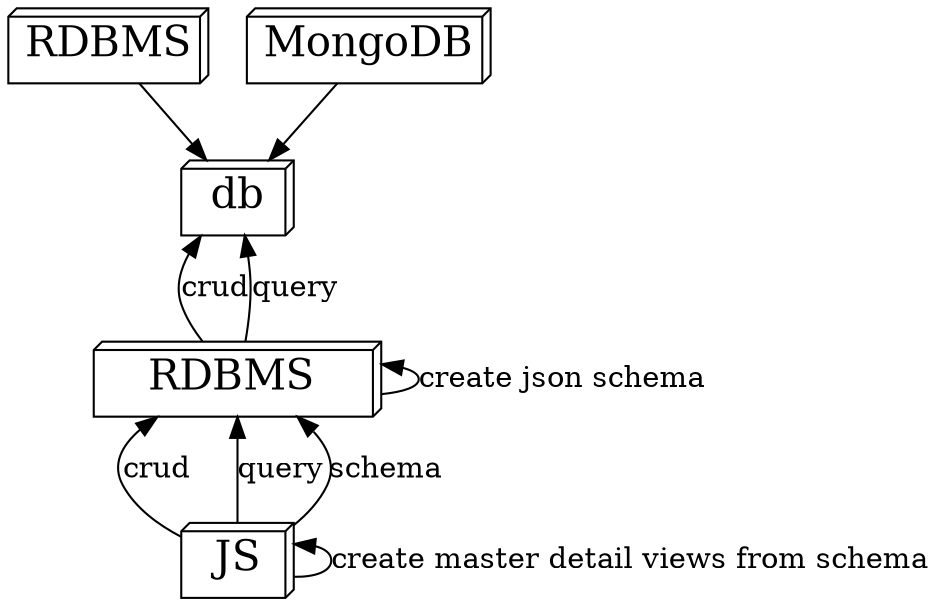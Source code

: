 digraph  {
rankdir=BT;
node [shape="box3d", fontsize=20];
    db -> RDBMS [dir=back]
    db -> MongoDB[dir=back]


    server -> db [label="crud"]
    server ->   db [label="query"]

    server -> server [label="create json schema"]


    server[label="   RDBMS    ",shape="box3d"]


    client->server [label="crud"]
    client->server [label="query"]
    client->server [label="schema"]

    client [label="JS"]
    client -> client [label="create master detail views from schema"]
}
